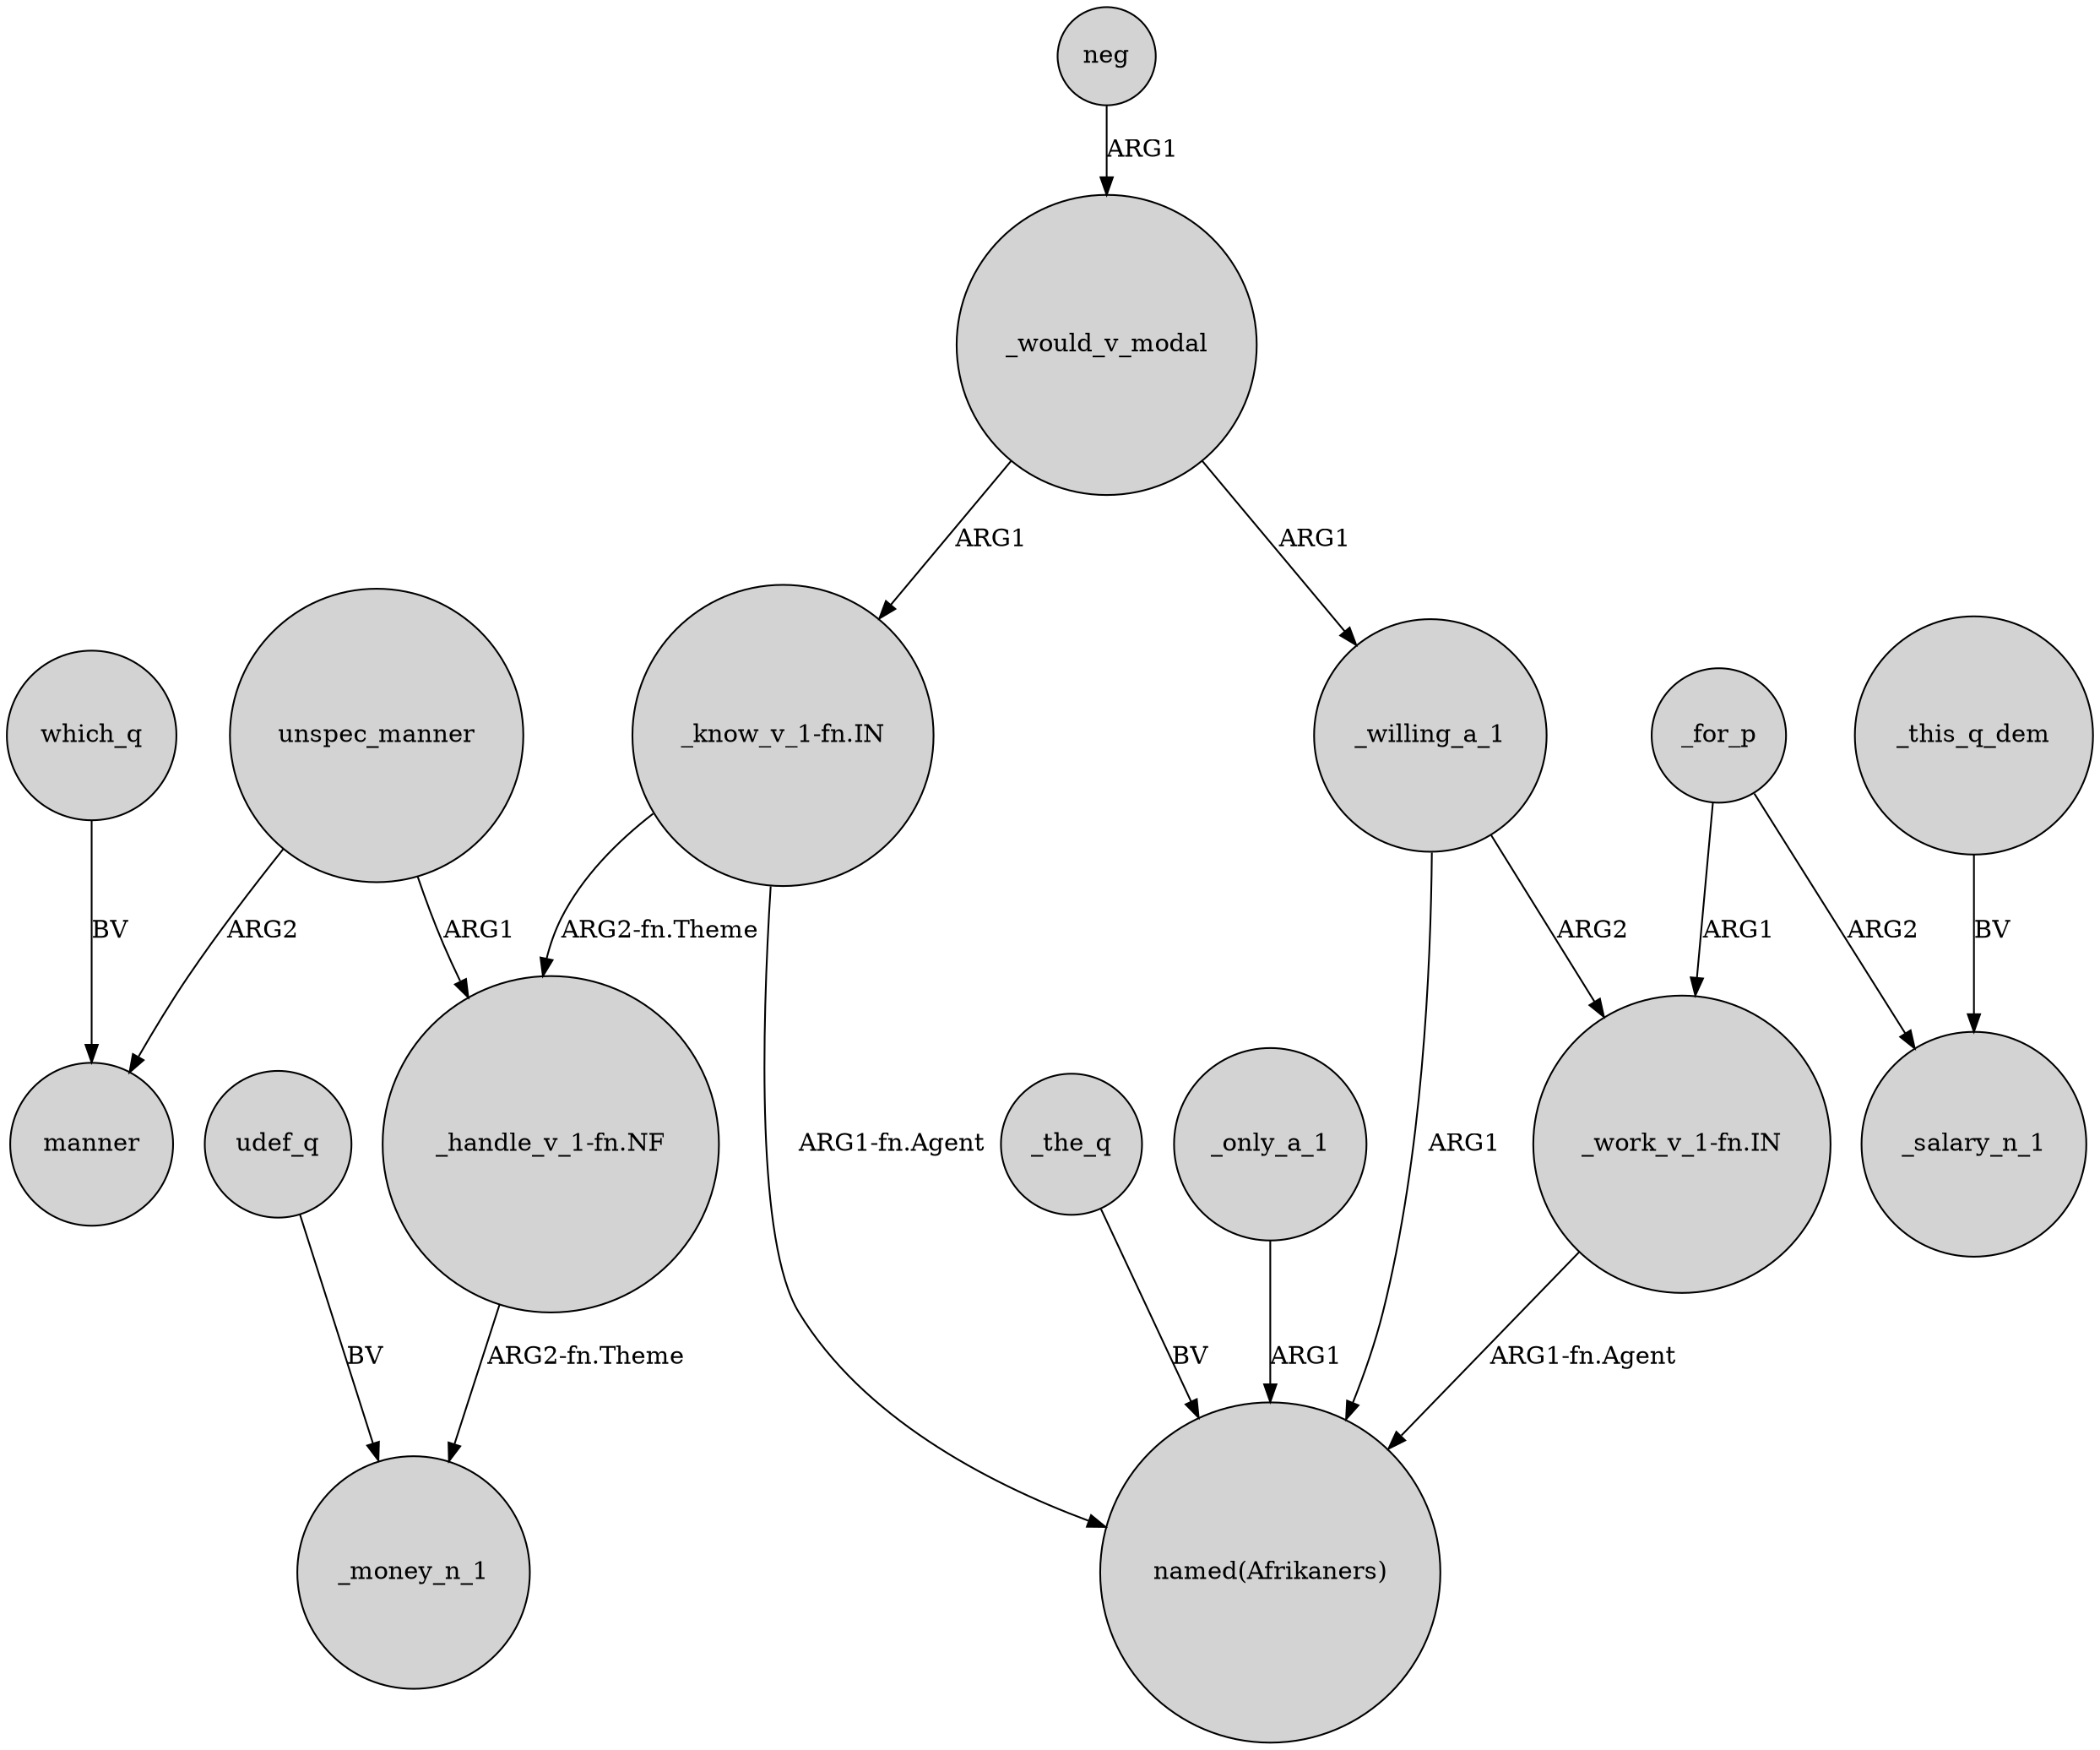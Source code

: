 digraph {
	node [shape=circle style=filled]
	"_work_v_1-fn.IN" -> "named(Afrikaners)" [label="ARG1-fn.Agent"]
	unspec_manner -> "_handle_v_1-fn.NF" [label=ARG1]
	_this_q_dem -> _salary_n_1 [label=BV]
	_the_q -> "named(Afrikaners)" [label=BV]
	neg -> _would_v_modal [label=ARG1]
	_only_a_1 -> "named(Afrikaners)" [label=ARG1]
	"_handle_v_1-fn.NF" -> _money_n_1 [label="ARG2-fn.Theme"]
	udef_q -> _money_n_1 [label=BV]
	_willing_a_1 -> "named(Afrikaners)" [label=ARG1]
	_willing_a_1 -> "_work_v_1-fn.IN" [label=ARG2]
	_for_p -> _salary_n_1 [label=ARG2]
	"_know_v_1-fn.IN" -> "named(Afrikaners)" [label="ARG1-fn.Agent"]
	_would_v_modal -> _willing_a_1 [label=ARG1]
	which_q -> manner [label=BV]
	_for_p -> "_work_v_1-fn.IN" [label=ARG1]
	"_know_v_1-fn.IN" -> "_handle_v_1-fn.NF" [label="ARG2-fn.Theme"]
	unspec_manner -> manner [label=ARG2]
	_would_v_modal -> "_know_v_1-fn.IN" [label=ARG1]
}
